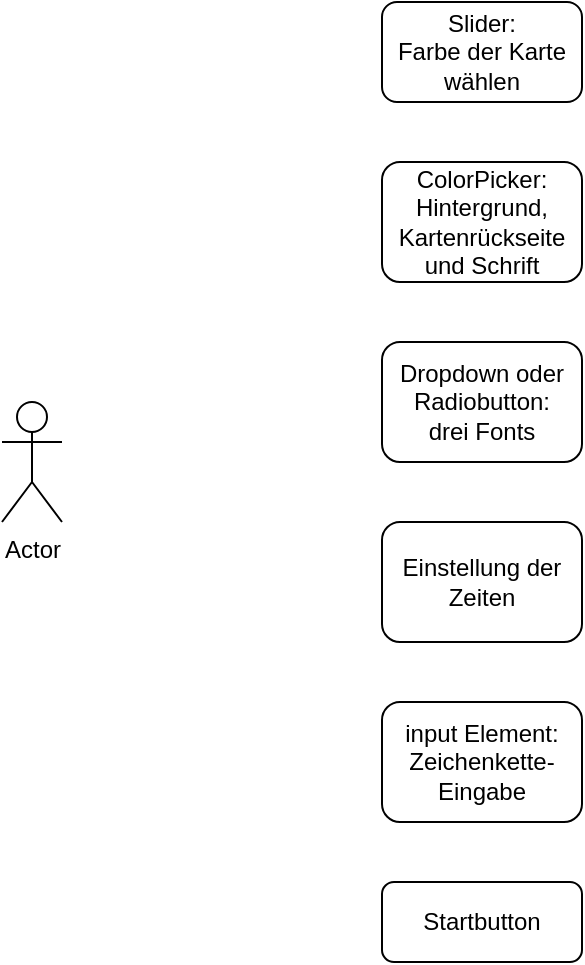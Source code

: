 <mxfile version="15.7.1" type="device"><diagram id="fhIDNRH6-nw5gY8w1J_7" name="Page-1"><mxGraphModel dx="1186" dy="614" grid="1" gridSize="10" guides="1" tooltips="1" connect="1" arrows="1" fold="1" page="1" pageScale="1" pageWidth="827" pageHeight="1169" math="0" shadow="0"><root><mxCell id="0"/><mxCell id="1" parent="0"/><mxCell id="qK7Fq0bHV8f11TtgTDh3-1" value="Actor" style="shape=umlActor;verticalLabelPosition=bottom;verticalAlign=top;html=1;outlineConnect=0;" vertex="1" parent="1"><mxGeometry x="20" y="240" width="30" height="60" as="geometry"/></mxCell><mxCell id="qK7Fq0bHV8f11TtgTDh3-2" value="Startbutton" style="rounded=1;whiteSpace=wrap;html=1;" vertex="1" parent="1"><mxGeometry x="210" y="480" width="100" height="40" as="geometry"/></mxCell><mxCell id="qK7Fq0bHV8f11TtgTDh3-3" value="Slider:&lt;br&gt;Farbe der Karte wählen" style="rounded=1;whiteSpace=wrap;html=1;" vertex="1" parent="1"><mxGeometry x="210" y="40" width="100" height="50" as="geometry"/></mxCell><mxCell id="qK7Fq0bHV8f11TtgTDh3-4" value="ColorPicker: Hintergrund, Kartenrückseite und Schrift" style="rounded=1;whiteSpace=wrap;html=1;" vertex="1" parent="1"><mxGeometry x="210" y="120" width="100" height="60" as="geometry"/></mxCell><mxCell id="qK7Fq0bHV8f11TtgTDh3-5" value="Dropdown oder Radiobutton:&lt;br&gt;drei Fonts" style="rounded=1;whiteSpace=wrap;html=1;" vertex="1" parent="1"><mxGeometry x="210" y="210" width="100" height="60" as="geometry"/></mxCell><mxCell id="qK7Fq0bHV8f11TtgTDh3-7" value="Einstellung der Zeiten" style="rounded=1;whiteSpace=wrap;html=1;" vertex="1" parent="1"><mxGeometry x="210" y="300" width="100" height="60" as="geometry"/></mxCell><mxCell id="qK7Fq0bHV8f11TtgTDh3-8" value="input Element:&lt;br&gt;Zeichenkette-Eingabe" style="rounded=1;whiteSpace=wrap;html=1;" vertex="1" parent="1"><mxGeometry x="210" y="390" width="100" height="60" as="geometry"/></mxCell></root></mxGraphModel></diagram></mxfile>